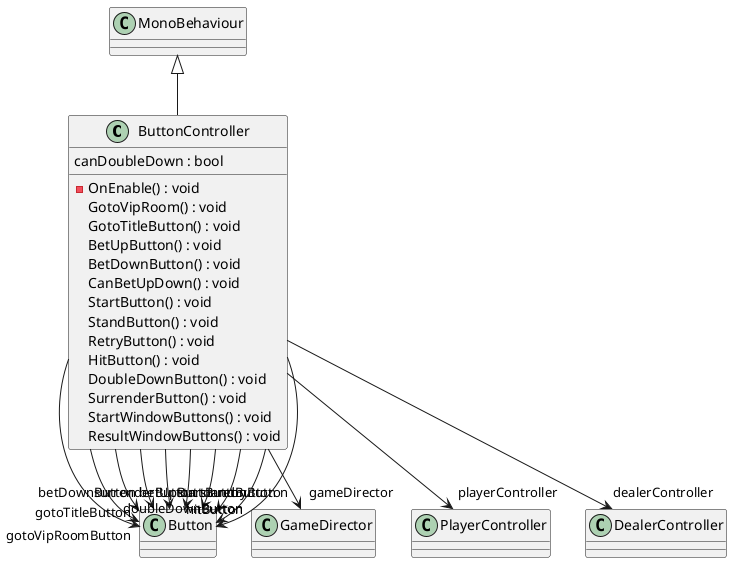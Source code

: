 @startuml
class ButtonController {
    - OnEnable() : void
    GotoVipRoom() : void
    GotoTitleButton() : void
    BetUpButton() : void
    BetDownButton() : void
    CanBetUpDown() : void
    canDoubleDown : bool
    StartButton() : void
    StandButton() : void
    RetryButton() : void
    HitButton() : void
    DoubleDownButton() : void
    SurrenderButton() : void
    StartWindowButtons() : void
    ResultWindowButtons() : void
}
MonoBehaviour <|-- ButtonController
ButtonController --> "gotoVipRoomButton" Button
ButtonController --> "gotoTitleButton" Button
ButtonController --> "betUpButton" Button
ButtonController --> "betDownButton" Button
ButtonController --> "startButton" Button
ButtonController --> "standButton" Button
ButtonController --> "retryButton" Button
ButtonController --> "hitButton" Button
ButtonController --> "doubleDownButton" Button
ButtonController --> "surrenderButton" Button
ButtonController --> "gameDirector" GameDirector
ButtonController --> "playerController" PlayerController
ButtonController --> "dealerController" DealerController
@enduml

